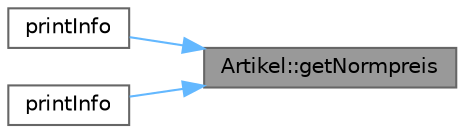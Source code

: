 digraph "Artikel::getNormpreis"
{
 // INTERACTIVE_SVG=YES
 // LATEX_PDF_SIZE
  bgcolor="transparent";
  edge [fontname=Helvetica,fontsize=10,labelfontname=Helvetica,labelfontsize=10];
  node [fontname=Helvetica,fontsize=10,shape=box,height=0.2,width=0.4];
  rankdir="RL";
  Node1 [id="Node000001",label="Artikel::getNormpreis",height=0.2,width=0.4,color="gray40", fillcolor="grey60", style="filled", fontcolor="black",tooltip="Gibt den Normalpreis des Artikels zurueck."];
  Node1 -> Node2 [id="edge1_Node000001_Node000002",dir="back",color="steelblue1",style="solid",tooltip=" "];
  Node2 [id="Node000002",label="printInfo",height=0.2,width=0.4,color="grey40", fillcolor="white", style="filled",URL="$main_8cc.html#a1bb5796263fff87bfa0a3826ced11e54",tooltip="Zeigt Informationen zu einem Artikel an."];
  Node1 -> Node3 [id="edge2_Node000001_Node000003",dir="back",color="steelblue1",style="solid",tooltip=" "];
  Node3 [id="Node000003",label="printInfo",height=0.2,width=0.4,color="grey40", fillcolor="white", style="filled",URL="$main_8cc.html#a46d5446af17bf2fb4822a6ac5407ed78",tooltip="Zeigt Informationen zu einem Schuettgut an."];
}
